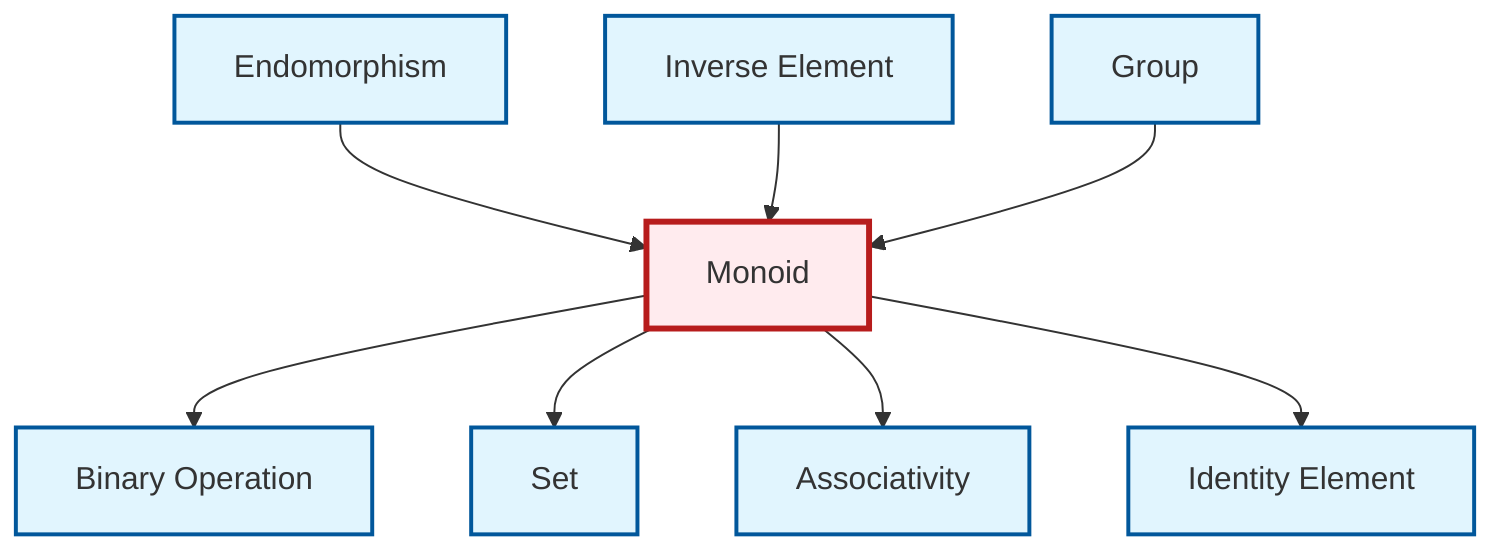 graph TD
    classDef definition fill:#e1f5fe,stroke:#01579b,stroke-width:2px
    classDef theorem fill:#f3e5f5,stroke:#4a148c,stroke-width:2px
    classDef axiom fill:#fff3e0,stroke:#e65100,stroke-width:2px
    classDef example fill:#e8f5e9,stroke:#1b5e20,stroke-width:2px
    classDef current fill:#ffebee,stroke:#b71c1c,stroke-width:3px
    def-endomorphism["Endomorphism"]:::definition
    def-monoid["Monoid"]:::definition
    def-group["Group"]:::definition
    def-set["Set"]:::definition
    def-identity-element["Identity Element"]:::definition
    def-binary-operation["Binary Operation"]:::definition
    def-inverse-element["Inverse Element"]:::definition
    def-associativity["Associativity"]:::definition
    def-monoid --> def-binary-operation
    def-monoid --> def-set
    def-endomorphism --> def-monoid
    def-monoid --> def-associativity
    def-inverse-element --> def-monoid
    def-monoid --> def-identity-element
    def-group --> def-monoid
    class def-monoid current